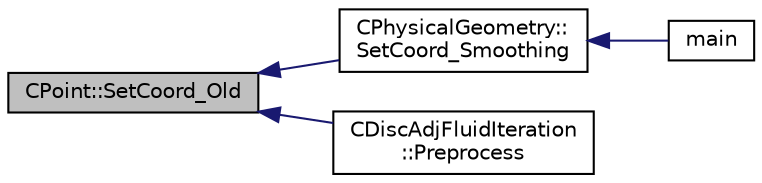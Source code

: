 digraph "CPoint::SetCoord_Old"
{
  edge [fontname="Helvetica",fontsize="10",labelfontname="Helvetica",labelfontsize="10"];
  node [fontname="Helvetica",fontsize="10",shape=record];
  rankdir="LR";
  Node2111 [label="CPoint::SetCoord_Old",height=0.2,width=0.4,color="black", fillcolor="grey75", style="filled", fontcolor="black"];
  Node2111 -> Node2112 [dir="back",color="midnightblue",fontsize="10",style="solid",fontname="Helvetica"];
  Node2112 [label="CPhysicalGeometry::\lSetCoord_Smoothing",height=0.2,width=0.4,color="black", fillcolor="white", style="filled",URL="$class_c_physical_geometry.html#a200448dd2d44456d4f758a96f4ef791e",tooltip="Do an implicit smoothing of the grid coordinates. "];
  Node2112 -> Node2113 [dir="back",color="midnightblue",fontsize="10",style="solid",fontname="Helvetica"];
  Node2113 [label="main",height=0.2,width=0.4,color="black", fillcolor="white", style="filled",URL="$_s_u2___m_s_h_8cpp.html#a0ddf1224851353fc92bfbff6f499fa97"];
  Node2111 -> Node2114 [dir="back",color="midnightblue",fontsize="10",style="solid",fontname="Helvetica"];
  Node2114 [label="CDiscAdjFluidIteration\l::Preprocess",height=0.2,width=0.4,color="black", fillcolor="white", style="filled",URL="$class_c_disc_adj_fluid_iteration.html#a06d0775024ea784dbac96e424b8653f5",tooltip="Preprocessing to prepare for an iteration of the physics. "];
}

